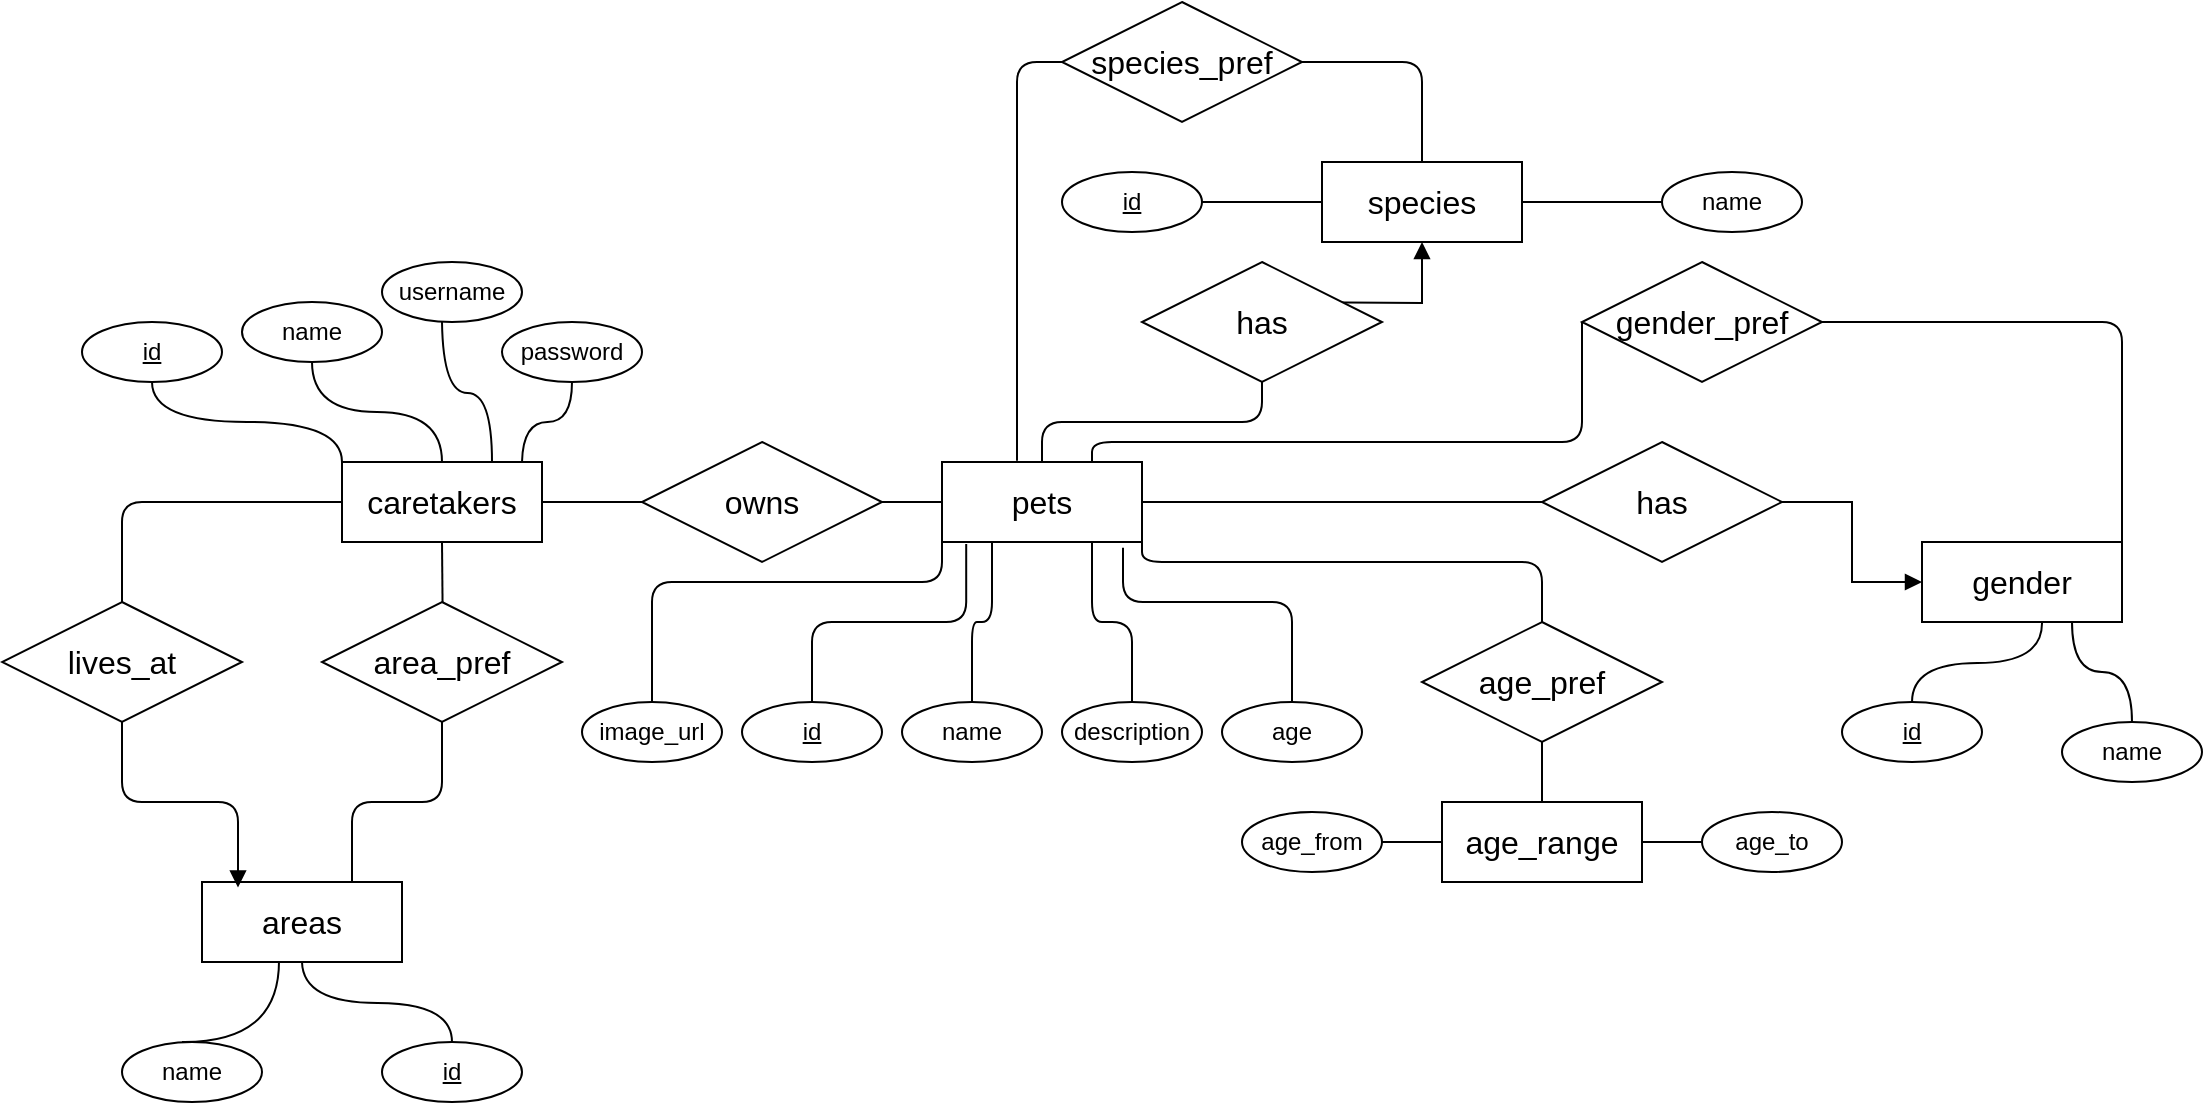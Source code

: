 <mxfile version="27.0.6">
  <diagram name="Page-1" id="mjuVgUBo2BtPiOG4B40c">
    <mxGraphModel dx="1277" dy="636" grid="1" gridSize="10" guides="1" tooltips="1" connect="1" arrows="1" fold="1" page="1" pageScale="1" pageWidth="1654" pageHeight="1169" math="0" shadow="0">
      <root>
        <mxCell id="0" />
        <mxCell id="1" parent="0" />
        <mxCell id="pHrxGnPb1EP4JmzlT9C2-57" style="edgeStyle=orthogonalEdgeStyle;rounded=1;orthogonalLoop=1;jettySize=auto;html=1;exitX=0.5;exitY=1;exitDx=0;exitDy=0;curved=0;endArrow=none;startFill=0;" parent="1" source="pHrxGnPb1EP4JmzlT9C2-1" edge="1">
          <mxGeometry relative="1" as="geometry">
            <mxPoint x="320.273" y="320" as="targetPoint" />
          </mxGeometry>
        </mxCell>
        <mxCell id="pHrxGnPb1EP4JmzlT9C2-1" value="caretakers" style="whiteSpace=wrap;html=1;align=center;fontSize=16;" parent="1" vertex="1">
          <mxGeometry x="270" y="250" width="100" height="40" as="geometry" />
        </mxCell>
        <mxCell id="pHrxGnPb1EP4JmzlT9C2-5" value="" style="edgeStyle=orthogonalEdgeStyle;rounded=0;orthogonalLoop=1;jettySize=auto;html=1;endArrow=none;endFill=1;endSize=10;startSize=10;startFill=0;" parent="1" source="pHrxGnPb1EP4JmzlT9C2-2" target="pHrxGnPb1EP4JmzlT9C2-3" edge="1">
          <mxGeometry relative="1" as="geometry" />
        </mxCell>
        <mxCell id="pHrxGnPb1EP4JmzlT9C2-2" value="owns" style="shape=rhombus;perimeter=rhombusPerimeter;whiteSpace=wrap;html=1;align=center;fontSize=16;" parent="1" vertex="1">
          <mxGeometry x="420" y="240" width="120" height="60" as="geometry" />
        </mxCell>
        <mxCell id="pHrxGnPb1EP4JmzlT9C2-15" value="" style="edgeStyle=orthogonalEdgeStyle;rounded=1;orthogonalLoop=1;jettySize=auto;html=1;endArrow=none;startFill=0;curved=0;" parent="1" source="pHrxGnPb1EP4JmzlT9C2-3" target="pHrxGnPb1EP4JmzlT9C2-13" edge="1">
          <mxGeometry relative="1" as="geometry" />
        </mxCell>
        <mxCell id="pHrxGnPb1EP4JmzlT9C2-43" style="edgeStyle=orthogonalEdgeStyle;rounded=1;orthogonalLoop=1;jettySize=auto;html=1;exitX=1;exitY=0.5;exitDx=0;exitDy=0;entryX=0;entryY=0.5;entryDx=0;entryDy=0;curved=0;endArrow=none;startFill=0;" parent="1" source="pHrxGnPb1EP4JmzlT9C2-3" target="pHrxGnPb1EP4JmzlT9C2-42" edge="1">
          <mxGeometry relative="1" as="geometry" />
        </mxCell>
        <mxCell id="pHrxGnPb1EP4JmzlT9C2-69" style="edgeStyle=orthogonalEdgeStyle;rounded=1;orthogonalLoop=1;jettySize=auto;html=1;exitX=0.25;exitY=1;exitDx=0;exitDy=0;entryX=0.5;entryY=0;entryDx=0;entryDy=0;curved=0;endArrow=none;startFill=0;" parent="1" source="pHrxGnPb1EP4JmzlT9C2-3" target="pHrxGnPb1EP4JmzlT9C2-18" edge="1">
          <mxGeometry relative="1" as="geometry" />
        </mxCell>
        <mxCell id="pHrxGnPb1EP4JmzlT9C2-71" style="edgeStyle=orthogonalEdgeStyle;rounded=1;orthogonalLoop=1;jettySize=auto;html=1;exitX=1;exitY=1;exitDx=0;exitDy=0;entryX=0.5;entryY=0;entryDx=0;entryDy=0;curved=0;endArrow=none;startFill=0;" parent="1" source="pHrxGnPb1EP4JmzlT9C2-3" target="pHrxGnPb1EP4JmzlT9C2-60" edge="1">
          <mxGeometry relative="1" as="geometry">
            <Array as="points">
              <mxPoint x="670" y="300" />
              <mxPoint x="870" y="300" />
            </Array>
          </mxGeometry>
        </mxCell>
        <mxCell id="pHrxGnPb1EP4JmzlT9C2-73" style="edgeStyle=orthogonalEdgeStyle;rounded=1;orthogonalLoop=1;jettySize=auto;html=1;exitX=0.75;exitY=0;exitDx=0;exitDy=0;entryX=0;entryY=0.5;entryDx=0;entryDy=0;curved=0;endArrow=none;startFill=0;" parent="1" source="pHrxGnPb1EP4JmzlT9C2-3" target="pHrxGnPb1EP4JmzlT9C2-36" edge="1">
          <mxGeometry relative="1" as="geometry">
            <Array as="points">
              <mxPoint x="645" y="240" />
              <mxPoint x="890" y="240" />
            </Array>
          </mxGeometry>
        </mxCell>
        <mxCell id="pHrxGnPb1EP4JmzlT9C2-3" value="pets" style="whiteSpace=wrap;html=1;align=center;fontSize=16;" parent="1" vertex="1">
          <mxGeometry x="570" y="250" width="100" height="40" as="geometry" />
        </mxCell>
        <mxCell id="pHrxGnPb1EP4JmzlT9C2-9" value="" style="edgeStyle=orthogonalEdgeStyle;rounded=0;orthogonalLoop=1;jettySize=auto;html=1;endArrow=none;startFill=0;curved=1;" parent="1" source="pHrxGnPb1EP4JmzlT9C2-6" target="pHrxGnPb1EP4JmzlT9C2-1" edge="1">
          <mxGeometry relative="1" as="geometry" />
        </mxCell>
        <mxCell id="pHrxGnPb1EP4JmzlT9C2-6" value="name" style="ellipse;whiteSpace=wrap;html=1;align=center;" parent="1" vertex="1">
          <mxGeometry x="220" y="170" width="70" height="30" as="geometry" />
        </mxCell>
        <mxCell id="pHrxGnPb1EP4JmzlT9C2-8" style="edgeStyle=orthogonalEdgeStyle;rounded=0;orthogonalLoop=1;jettySize=auto;html=1;exitX=0.5;exitY=1;exitDx=0;exitDy=0;entryX=0;entryY=0;entryDx=0;entryDy=0;endArrow=none;startFill=0;curved=1;" parent="1" source="pHrxGnPb1EP4JmzlT9C2-7" target="pHrxGnPb1EP4JmzlT9C2-1" edge="1">
          <mxGeometry relative="1" as="geometry" />
        </mxCell>
        <mxCell id="pHrxGnPb1EP4JmzlT9C2-7" value="&lt;u&gt;id&lt;/u&gt;" style="ellipse;whiteSpace=wrap;html=1;align=center;" parent="1" vertex="1">
          <mxGeometry x="140" y="180" width="70" height="30" as="geometry" />
        </mxCell>
        <mxCell id="pHrxGnPb1EP4JmzlT9C2-10" value="species" style="whiteSpace=wrap;html=1;align=center;fontSize=16;" parent="1" vertex="1">
          <mxGeometry x="760" y="100" width="100" height="40" as="geometry" />
        </mxCell>
        <mxCell id="pHrxGnPb1EP4JmzlT9C2-12" value="" style="edgeStyle=orthogonalEdgeStyle;rounded=1;orthogonalLoop=1;jettySize=auto;html=1;curved=0;endArrow=none;startFill=0;" parent="1" source="pHrxGnPb1EP4JmzlT9C2-11" target="pHrxGnPb1EP4JmzlT9C2-10" edge="1">
          <mxGeometry relative="1" as="geometry" />
        </mxCell>
        <mxCell id="pHrxGnPb1EP4JmzlT9C2-11" value="name" style="ellipse;whiteSpace=wrap;html=1;align=center;" parent="1" vertex="1">
          <mxGeometry x="930" y="105" width="70" height="30" as="geometry" />
        </mxCell>
        <mxCell id="pHrxGnPb1EP4JmzlT9C2-14" value="" style="edgeStyle=orthogonalEdgeStyle;rounded=0;orthogonalLoop=1;jettySize=auto;html=1;endArrow=block;startFill=0;endFill=1;entryX=0.5;entryY=1;entryDx=0;entryDy=0;" parent="1" target="pHrxGnPb1EP4JmzlT9C2-10" edge="1">
          <mxGeometry relative="1" as="geometry">
            <mxPoint x="730" y="170" as="sourcePoint" />
            <mxPoint x="810" y="160" as="targetPoint" />
          </mxGeometry>
        </mxCell>
        <mxCell id="pHrxGnPb1EP4JmzlT9C2-13" value="has" style="shape=rhombus;perimeter=rhombusPerimeter;whiteSpace=wrap;html=1;align=center;fontSize=16;" parent="1" vertex="1">
          <mxGeometry x="670" y="150" width="120" height="60" as="geometry" />
        </mxCell>
        <mxCell id="pHrxGnPb1EP4JmzlT9C2-17" value="" style="edgeStyle=orthogonalEdgeStyle;rounded=0;orthogonalLoop=1;jettySize=auto;html=1;endArrow=none;startFill=0;" parent="1" source="pHrxGnPb1EP4JmzlT9C2-16" target="pHrxGnPb1EP4JmzlT9C2-10" edge="1">
          <mxGeometry relative="1" as="geometry" />
        </mxCell>
        <mxCell id="pHrxGnPb1EP4JmzlT9C2-16" value="&lt;u&gt;id&lt;/u&gt;" style="ellipse;whiteSpace=wrap;html=1;align=center;" parent="1" vertex="1">
          <mxGeometry x="630" y="105" width="70" height="30" as="geometry" />
        </mxCell>
        <mxCell id="pHrxGnPb1EP4JmzlT9C2-18" value="name" style="ellipse;whiteSpace=wrap;html=1;align=center;" parent="1" vertex="1">
          <mxGeometry x="550" y="370" width="70" height="30" as="geometry" />
        </mxCell>
        <mxCell id="pHrxGnPb1EP4JmzlT9C2-20" value="&lt;u&gt;id&lt;/u&gt;" style="ellipse;whiteSpace=wrap;html=1;align=center;" parent="1" vertex="1">
          <mxGeometry x="470" y="370" width="70" height="30" as="geometry" />
        </mxCell>
        <mxCell id="pHrxGnPb1EP4JmzlT9C2-21" style="edgeStyle=orthogonalEdgeStyle;rounded=1;orthogonalLoop=1;jettySize=auto;html=1;exitX=0.5;exitY=0;exitDx=0;exitDy=0;curved=0;endArrow=none;startFill=0;entryX=0.121;entryY=1.024;entryDx=0;entryDy=0;entryPerimeter=0;" parent="1" source="pHrxGnPb1EP4JmzlT9C2-20" target="pHrxGnPb1EP4JmzlT9C2-3" edge="1">
          <mxGeometry relative="1" as="geometry">
            <mxPoint x="582" y="310" as="targetPoint" />
          </mxGeometry>
        </mxCell>
        <mxCell id="pHrxGnPb1EP4JmzlT9C2-25" style="edgeStyle=orthogonalEdgeStyle;rounded=1;orthogonalLoop=1;jettySize=auto;html=1;exitX=0.5;exitY=0;exitDx=0;exitDy=0;entryX=0.75;entryY=1;entryDx=0;entryDy=0;endArrow=none;startFill=0;curved=0;" parent="1" source="pHrxGnPb1EP4JmzlT9C2-22" target="pHrxGnPb1EP4JmzlT9C2-3" edge="1">
          <mxGeometry relative="1" as="geometry" />
        </mxCell>
        <mxCell id="pHrxGnPb1EP4JmzlT9C2-22" value="description" style="ellipse;whiteSpace=wrap;html=1;align=center;" parent="1" vertex="1">
          <mxGeometry x="630" y="370" width="70" height="30" as="geometry" />
        </mxCell>
        <mxCell id="pHrxGnPb1EP4JmzlT9C2-40" style="edgeStyle=orthogonalEdgeStyle;rounded=1;orthogonalLoop=1;jettySize=auto;html=1;exitX=0.5;exitY=0;exitDx=0;exitDy=0;entryX=0;entryY=0.75;entryDx=0;entryDy=0;curved=0;endArrow=none;startFill=0;" parent="1" source="pHrxGnPb1EP4JmzlT9C2-26" target="pHrxGnPb1EP4JmzlT9C2-3" edge="1">
          <mxGeometry relative="1" as="geometry">
            <Array as="points">
              <mxPoint x="425" y="310" />
              <mxPoint x="570" y="310" />
            </Array>
          </mxGeometry>
        </mxCell>
        <mxCell id="pHrxGnPb1EP4JmzlT9C2-26" value="image_url" style="ellipse;whiteSpace=wrap;html=1;align=center;" parent="1" vertex="1">
          <mxGeometry x="390" y="370" width="70" height="30" as="geometry" />
        </mxCell>
        <mxCell id="pHrxGnPb1EP4JmzlT9C2-34" value="gender" style="whiteSpace=wrap;html=1;align=center;fontSize=16;" parent="1" vertex="1">
          <mxGeometry x="1060" y="290" width="100" height="40" as="geometry" />
        </mxCell>
        <mxCell id="pHrxGnPb1EP4JmzlT9C2-41" style="edgeStyle=orthogonalEdgeStyle;rounded=1;orthogonalLoop=1;jettySize=auto;html=1;exitX=1;exitY=0.5;exitDx=0;exitDy=0;entryX=1;entryY=0;entryDx=0;entryDy=0;curved=0;endArrow=none;startFill=0;" parent="1" source="pHrxGnPb1EP4JmzlT9C2-36" target="pHrxGnPb1EP4JmzlT9C2-34" edge="1">
          <mxGeometry relative="1" as="geometry" />
        </mxCell>
        <mxCell id="pHrxGnPb1EP4JmzlT9C2-36" value="gender_pref" style="shape=rhombus;perimeter=rhombusPerimeter;whiteSpace=wrap;html=1;align=center;fontSize=16;" parent="1" vertex="1">
          <mxGeometry x="890" y="150" width="120" height="60" as="geometry" />
        </mxCell>
        <mxCell id="pHrxGnPb1EP4JmzlT9C2-70" style="edgeStyle=orthogonalEdgeStyle;rounded=0;orthogonalLoop=1;jettySize=auto;html=1;exitX=1;exitY=0.5;exitDx=0;exitDy=0;entryX=0;entryY=0.5;entryDx=0;entryDy=0;endArrow=block;endFill=1;" parent="1" source="pHrxGnPb1EP4JmzlT9C2-42" target="pHrxGnPb1EP4JmzlT9C2-34" edge="1">
          <mxGeometry relative="1" as="geometry" />
        </mxCell>
        <mxCell id="pHrxGnPb1EP4JmzlT9C2-42" value="has" style="shape=rhombus;perimeter=rhombusPerimeter;whiteSpace=wrap;html=1;align=center;fontSize=16;" parent="1" vertex="1">
          <mxGeometry x="870" y="240" width="120" height="60" as="geometry" />
        </mxCell>
        <mxCell id="pHrxGnPb1EP4JmzlT9C2-46" value="areas" style="whiteSpace=wrap;html=1;align=center;fontSize=16;" parent="1" vertex="1">
          <mxGeometry x="200" y="460" width="100" height="40" as="geometry" />
        </mxCell>
        <mxCell id="pHrxGnPb1EP4JmzlT9C2-54" style="edgeStyle=orthogonalEdgeStyle;rounded=1;orthogonalLoop=1;jettySize=auto;html=1;exitX=0.5;exitY=0;exitDx=0;exitDy=0;entryX=0;entryY=0.5;entryDx=0;entryDy=0;curved=0;endArrow=none;startFill=0;" parent="1" source="pHrxGnPb1EP4JmzlT9C2-50" target="pHrxGnPb1EP4JmzlT9C2-1" edge="1">
          <mxGeometry relative="1" as="geometry" />
        </mxCell>
        <mxCell id="pHrxGnPb1EP4JmzlT9C2-50" value="lives_at" style="shape=rhombus;perimeter=rhombusPerimeter;whiteSpace=wrap;html=1;align=center;fontSize=16;" parent="1" vertex="1">
          <mxGeometry x="100" y="320" width="120" height="60" as="geometry" />
        </mxCell>
        <mxCell id="pHrxGnPb1EP4JmzlT9C2-53" style="edgeStyle=orthogonalEdgeStyle;rounded=1;orthogonalLoop=1;jettySize=auto;html=1;exitX=0.5;exitY=0;exitDx=0;exitDy=0;entryX=0.5;entryY=1;entryDx=0;entryDy=0;strokeColor=none;curved=0;endArrow=none;startFill=0;" parent="1" source="pHrxGnPb1EP4JmzlT9C2-51" target="pHrxGnPb1EP4JmzlT9C2-1" edge="1">
          <mxGeometry relative="1" as="geometry" />
        </mxCell>
        <mxCell id="pHrxGnPb1EP4JmzlT9C2-56" style="edgeStyle=orthogonalEdgeStyle;rounded=1;orthogonalLoop=1;jettySize=auto;html=1;exitX=0.5;exitY=1;exitDx=0;exitDy=0;entryX=0.75;entryY=0;entryDx=0;entryDy=0;curved=0;endArrow=none;startFill=0;" parent="1" source="pHrxGnPb1EP4JmzlT9C2-51" target="pHrxGnPb1EP4JmzlT9C2-46" edge="1">
          <mxGeometry relative="1" as="geometry" />
        </mxCell>
        <mxCell id="pHrxGnPb1EP4JmzlT9C2-51" value="area_pref" style="shape=rhombus;perimeter=rhombusPerimeter;whiteSpace=wrap;html=1;align=center;fontSize=16;" parent="1" vertex="1">
          <mxGeometry x="260" y="320" width="120" height="60" as="geometry" />
        </mxCell>
        <mxCell id="pHrxGnPb1EP4JmzlT9C2-55" style="edgeStyle=orthogonalEdgeStyle;rounded=1;orthogonalLoop=1;jettySize=auto;html=1;exitX=0.5;exitY=1;exitDx=0;exitDy=0;entryX=0.18;entryY=0.068;entryDx=0;entryDy=0;entryPerimeter=0;curved=0;endArrow=block;startFill=0;endFill=1;" parent="1" source="pHrxGnPb1EP4JmzlT9C2-50" target="pHrxGnPb1EP4JmzlT9C2-46" edge="1">
          <mxGeometry relative="1" as="geometry" />
        </mxCell>
        <mxCell id="pHrxGnPb1EP4JmzlT9C2-59" value="age_range" style="whiteSpace=wrap;html=1;align=center;fontSize=16;" parent="1" vertex="1">
          <mxGeometry x="820" y="420" width="100" height="40" as="geometry" />
        </mxCell>
        <mxCell id="pHrxGnPb1EP4JmzlT9C2-80" style="edgeStyle=orthogonalEdgeStyle;rounded=1;orthogonalLoop=1;jettySize=auto;html=1;exitX=0.5;exitY=1;exitDx=0;exitDy=0;entryX=0.5;entryY=0;entryDx=0;entryDy=0;curved=0;endArrow=none;startFill=0;" parent="1" source="pHrxGnPb1EP4JmzlT9C2-60" target="pHrxGnPb1EP4JmzlT9C2-59" edge="1">
          <mxGeometry relative="1" as="geometry" />
        </mxCell>
        <mxCell id="pHrxGnPb1EP4JmzlT9C2-60" value="age_pref" style="shape=rhombus;perimeter=rhombusPerimeter;whiteSpace=wrap;html=1;align=center;fontSize=16;" parent="1" vertex="1">
          <mxGeometry x="810" y="330" width="120" height="60" as="geometry" />
        </mxCell>
        <mxCell id="pHrxGnPb1EP4JmzlT9C2-78" value="age" style="ellipse;whiteSpace=wrap;html=1;align=center;" parent="1" vertex="1">
          <mxGeometry x="710" y="370" width="70" height="30" as="geometry" />
        </mxCell>
        <mxCell id="pHrxGnPb1EP4JmzlT9C2-79" style="edgeStyle=orthogonalEdgeStyle;rounded=1;orthogonalLoop=1;jettySize=auto;html=1;exitX=0.5;exitY=0;exitDx=0;exitDy=0;entryX=0.905;entryY=1.072;entryDx=0;entryDy=0;entryPerimeter=0;curved=0;endArrow=none;startFill=0;" parent="1" source="pHrxGnPb1EP4JmzlT9C2-78" target="pHrxGnPb1EP4JmzlT9C2-3" edge="1">
          <mxGeometry relative="1" as="geometry">
            <Array as="points">
              <mxPoint x="745" y="320" />
              <mxPoint x="661" y="320" />
            </Array>
          </mxGeometry>
        </mxCell>
        <mxCell id="pHrxGnPb1EP4JmzlT9C2-85" style="edgeStyle=orthogonalEdgeStyle;rounded=0;orthogonalLoop=1;jettySize=auto;html=1;exitX=1;exitY=0.5;exitDx=0;exitDy=0;endArrow=none;startFill=0;curved=1;" parent="1" source="pHrxGnPb1EP4JmzlT9C2-83" target="pHrxGnPb1EP4JmzlT9C2-59" edge="1">
          <mxGeometry relative="1" as="geometry" />
        </mxCell>
        <mxCell id="pHrxGnPb1EP4JmzlT9C2-83" value="age_from" style="ellipse;whiteSpace=wrap;html=1;align=center;" parent="1" vertex="1">
          <mxGeometry x="720" y="425" width="70" height="30" as="geometry" />
        </mxCell>
        <mxCell id="pHrxGnPb1EP4JmzlT9C2-86" value="" style="edgeStyle=orthogonalEdgeStyle;rounded=1;orthogonalLoop=1;jettySize=auto;html=1;curved=0;endArrow=none;startFill=0;" parent="1" source="pHrxGnPb1EP4JmzlT9C2-84" target="pHrxGnPb1EP4JmzlT9C2-59" edge="1">
          <mxGeometry relative="1" as="geometry" />
        </mxCell>
        <mxCell id="pHrxGnPb1EP4JmzlT9C2-84" value="age_to" style="ellipse;whiteSpace=wrap;html=1;align=center;" parent="1" vertex="1">
          <mxGeometry x="950" y="425" width="70" height="30" as="geometry" />
        </mxCell>
        <mxCell id="pHrxGnPb1EP4JmzlT9C2-89" style="edgeStyle=orthogonalEdgeStyle;rounded=1;orthogonalLoop=1;jettySize=auto;html=1;exitX=1;exitY=0.5;exitDx=0;exitDy=0;entryX=0.5;entryY=0;entryDx=0;entryDy=0;curved=0;endArrow=none;startFill=0;" parent="1" source="pHrxGnPb1EP4JmzlT9C2-87" target="pHrxGnPb1EP4JmzlT9C2-10" edge="1">
          <mxGeometry relative="1" as="geometry" />
        </mxCell>
        <mxCell id="pHrxGnPb1EP4JmzlT9C2-87" value="species_pref" style="shape=rhombus;perimeter=rhombusPerimeter;whiteSpace=wrap;html=1;align=center;fontSize=16;" parent="1" vertex="1">
          <mxGeometry x="630" y="20" width="120" height="60" as="geometry" />
        </mxCell>
        <mxCell id="pHrxGnPb1EP4JmzlT9C2-88" style="edgeStyle=orthogonalEdgeStyle;rounded=1;orthogonalLoop=1;jettySize=auto;html=1;exitX=0;exitY=0.5;exitDx=0;exitDy=0;entryX=0.375;entryY=-0.015;entryDx=0;entryDy=0;entryPerimeter=0;curved=0;endArrow=none;startFill=0;" parent="1" source="pHrxGnPb1EP4JmzlT9C2-87" target="pHrxGnPb1EP4JmzlT9C2-3" edge="1">
          <mxGeometry relative="1" as="geometry" />
        </mxCell>
        <mxCell id="xgoeEg-AZs0U8PCOE_Mt-1" value="password" style="ellipse;whiteSpace=wrap;html=1;align=center;" vertex="1" parent="1">
          <mxGeometry x="350" y="180" width="70" height="30" as="geometry" />
        </mxCell>
        <mxCell id="xgoeEg-AZs0U8PCOE_Mt-4" value="" style="endArrow=none;html=1;rounded=0;entryX=0.5;entryY=1;entryDx=0;entryDy=0;edgeStyle=orthogonalEdgeStyle;curved=1;" edge="1" parent="1" target="xgoeEg-AZs0U8PCOE_Mt-1">
          <mxGeometry width="50" height="50" relative="1" as="geometry">
            <mxPoint x="360" y="250" as="sourcePoint" />
            <mxPoint x="410" y="200" as="targetPoint" />
          </mxGeometry>
        </mxCell>
        <mxCell id="xgoeEg-AZs0U8PCOE_Mt-6" value="&lt;u&gt;id&lt;/u&gt;" style="ellipse;whiteSpace=wrap;html=1;align=center;" vertex="1" parent="1">
          <mxGeometry x="1020" y="370" width="70" height="30" as="geometry" />
        </mxCell>
        <mxCell id="xgoeEg-AZs0U8PCOE_Mt-7" value="" style="endArrow=none;html=1;rounded=0;exitX=0.5;exitY=0;exitDx=0;exitDy=0;edgeStyle=orthogonalEdgeStyle;curved=1;" edge="1" parent="1" source="xgoeEg-AZs0U8PCOE_Mt-6">
          <mxGeometry width="50" height="50" relative="1" as="geometry">
            <mxPoint x="1070" y="380" as="sourcePoint" />
            <mxPoint x="1120" y="330" as="targetPoint" />
          </mxGeometry>
        </mxCell>
        <mxCell id="xgoeEg-AZs0U8PCOE_Mt-8" value="&lt;u&gt;id&lt;/u&gt;" style="ellipse;whiteSpace=wrap;html=1;align=center;" vertex="1" parent="1">
          <mxGeometry x="290" y="540" width="70" height="30" as="geometry" />
        </mxCell>
        <mxCell id="xgoeEg-AZs0U8PCOE_Mt-9" value="" style="endArrow=none;html=1;rounded=0;exitX=0.5;exitY=0;exitDx=0;exitDy=0;edgeStyle=orthogonalEdgeStyle;curved=1;" edge="1" parent="1" source="xgoeEg-AZs0U8PCOE_Mt-8">
          <mxGeometry width="50" height="50" relative="1" as="geometry">
            <mxPoint x="200" y="550" as="sourcePoint" />
            <mxPoint x="250" y="500" as="targetPoint" />
          </mxGeometry>
        </mxCell>
        <mxCell id="xgoeEg-AZs0U8PCOE_Mt-10" value="username" style="ellipse;whiteSpace=wrap;html=1;align=center;" vertex="1" parent="1">
          <mxGeometry x="290" y="150" width="70" height="30" as="geometry" />
        </mxCell>
        <mxCell id="xgoeEg-AZs0U8PCOE_Mt-11" value="" style="endArrow=none;html=1;rounded=0;exitX=0.75;exitY=0;exitDx=0;exitDy=0;edgeStyle=orthogonalEdgeStyle;curved=1;" edge="1" parent="1" source="pHrxGnPb1EP4JmzlT9C2-1">
          <mxGeometry width="50" height="50" relative="1" as="geometry">
            <mxPoint x="270" y="230" as="sourcePoint" />
            <mxPoint x="320" y="180" as="targetPoint" />
          </mxGeometry>
        </mxCell>
        <mxCell id="xgoeEg-AZs0U8PCOE_Mt-13" value="name" style="ellipse;whiteSpace=wrap;html=1;align=center;" vertex="1" parent="1">
          <mxGeometry x="1130" y="380" width="70" height="30" as="geometry" />
        </mxCell>
        <mxCell id="xgoeEg-AZs0U8PCOE_Mt-14" value="" style="endArrow=none;html=1;rounded=0;entryX=0.75;entryY=1;entryDx=0;entryDy=0;exitX=0.5;exitY=0;exitDx=0;exitDy=0;edgeStyle=orthogonalEdgeStyle;curved=1;" edge="1" parent="1" source="xgoeEg-AZs0U8PCOE_Mt-13" target="pHrxGnPb1EP4JmzlT9C2-34">
          <mxGeometry width="50" height="50" relative="1" as="geometry">
            <mxPoint x="1030" y="360" as="sourcePoint" />
            <mxPoint x="1080" y="310" as="targetPoint" />
          </mxGeometry>
        </mxCell>
        <mxCell id="xgoeEg-AZs0U8PCOE_Mt-15" value="name" style="ellipse;whiteSpace=wrap;html=1;align=center;" vertex="1" parent="1">
          <mxGeometry x="160" y="540" width="70" height="30" as="geometry" />
        </mxCell>
        <mxCell id="xgoeEg-AZs0U8PCOE_Mt-16" value="" style="endArrow=none;html=1;rounded=0;entryX=0.385;entryY=0.991;entryDx=0;entryDy=0;entryPerimeter=0;edgeStyle=orthogonalEdgeStyle;curved=1;" edge="1" parent="1" target="pHrxGnPb1EP4JmzlT9C2-46">
          <mxGeometry width="50" height="50" relative="1" as="geometry">
            <mxPoint x="190" y="540" as="sourcePoint" />
            <mxPoint x="240" y="490" as="targetPoint" />
          </mxGeometry>
        </mxCell>
        <mxCell id="xgoeEg-AZs0U8PCOE_Mt-17" value="" style="endArrow=none;html=1;rounded=0;entryX=0;entryY=0.5;entryDx=0;entryDy=0;" edge="1" parent="1" target="pHrxGnPb1EP4JmzlT9C2-2">
          <mxGeometry width="50" height="50" relative="1" as="geometry">
            <mxPoint x="370" y="270" as="sourcePoint" />
            <mxPoint x="420" y="220" as="targetPoint" />
          </mxGeometry>
        </mxCell>
      </root>
    </mxGraphModel>
  </diagram>
</mxfile>
